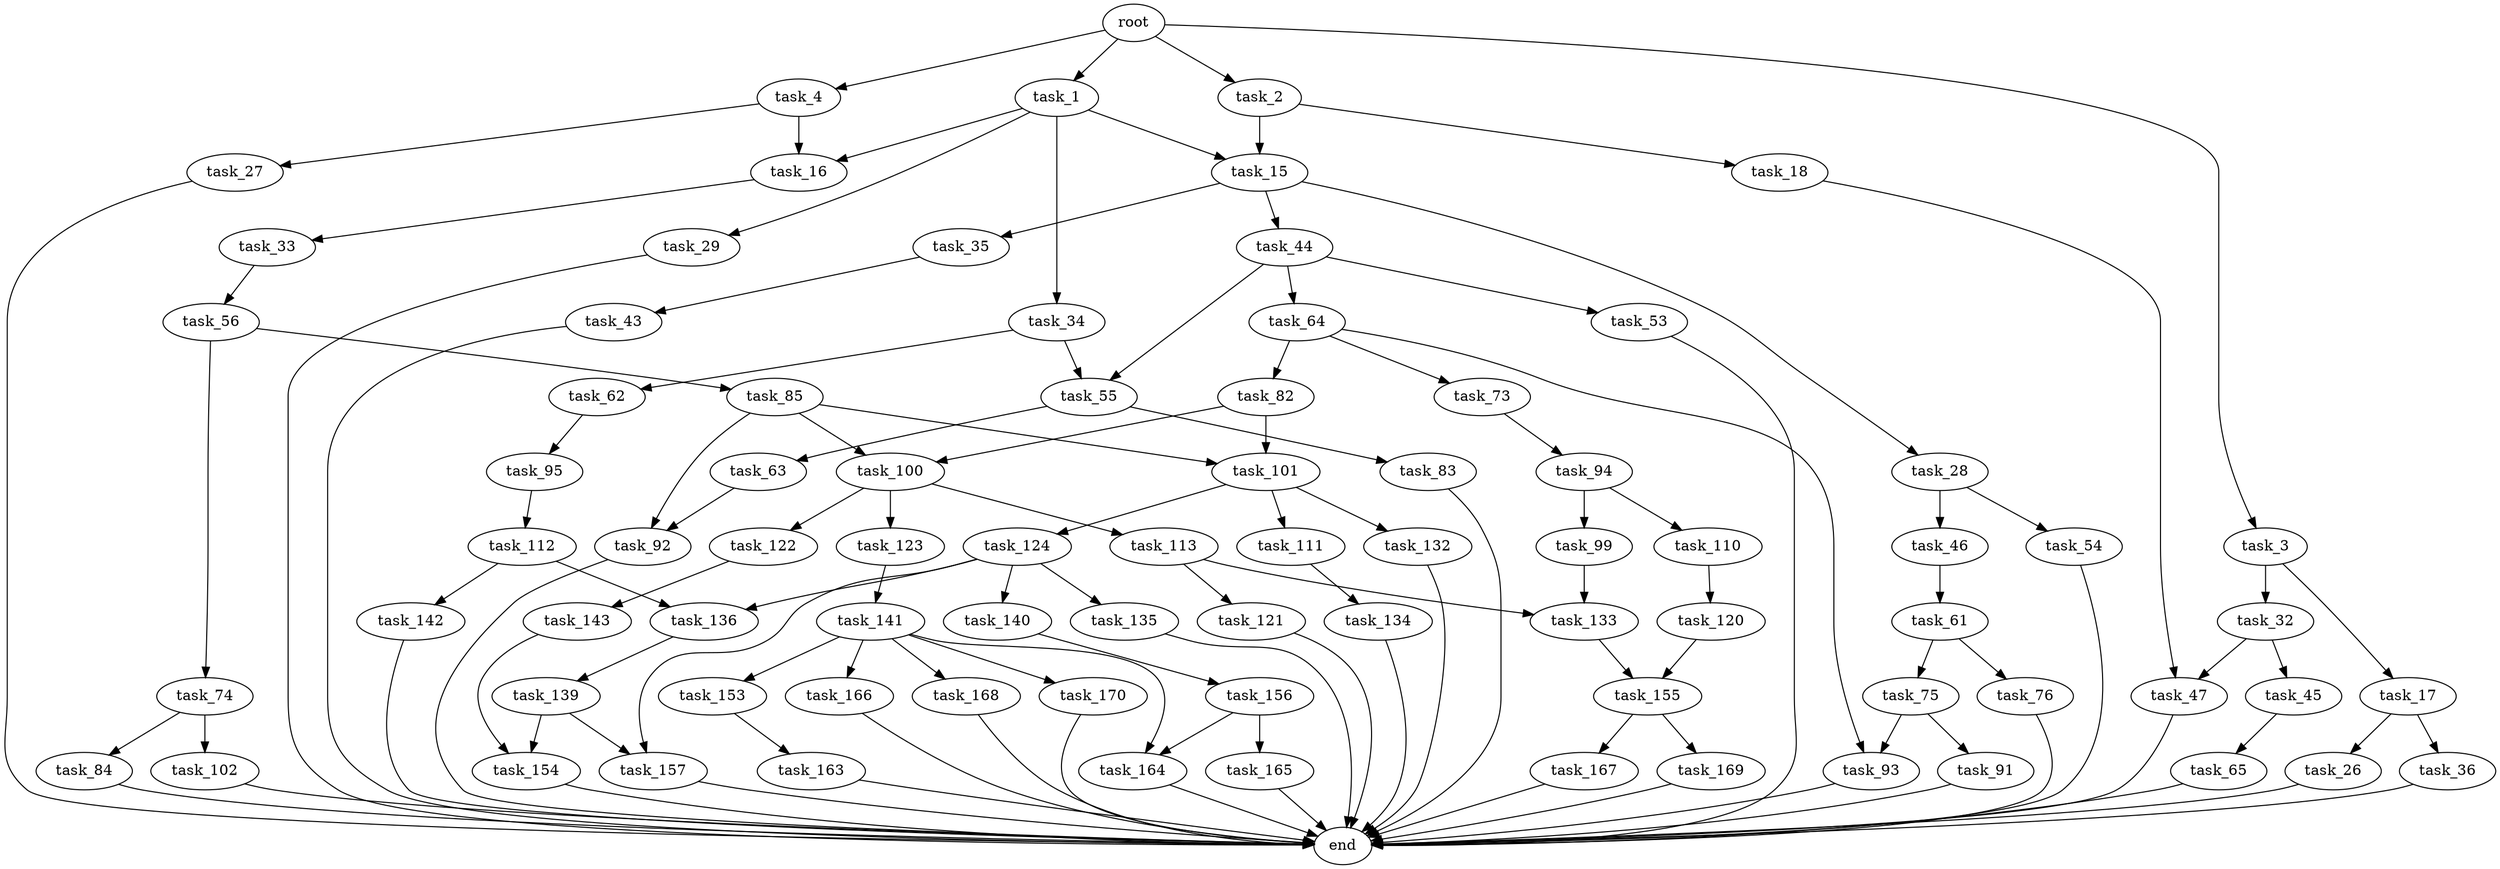 digraph G {
  root [size="0.000000"];
  task_1 [size="23855650346.000000"];
  task_2 [size="1196706957.000000"];
  task_3 [size="1282980792.000000"];
  task_4 [size="28991029248.000000"];
  task_15 [size="579530295448.000000"];
  task_16 [size="1285449305.000000"];
  task_29 [size="2951382633.000000"];
  task_34 [size="132380296755.000000"];
  task_18 [size="17301226803.000000"];
  task_17 [size="70137357291.000000"];
  task_32 [size="134217728000.000000"];
  task_27 [size="655486518412.000000"];
  task_28 [size="8589934592.000000"];
  task_35 [size="134217728000.000000"];
  task_44 [size="68719476736.000000"];
  task_33 [size="1073741824000.000000"];
  task_26 [size="634153326.000000"];
  task_36 [size="80264368491.000000"];
  task_47 [size="231928233984.000000"];
  end [size="0.000000"];
  task_46 [size="7468316787.000000"];
  task_54 [size="328676039384.000000"];
  task_45 [size="272017508668.000000"];
  task_56 [size="2075210102.000000"];
  task_55 [size="388569709995.000000"];
  task_62 [size="68719476736.000000"];
  task_43 [size="34414520855.000000"];
  task_53 [size="3264454292.000000"];
  task_64 [size="16275546105.000000"];
  task_65 [size="782757789696.000000"];
  task_61 [size="186458757199.000000"];
  task_63 [size="782757789696.000000"];
  task_83 [size="34899826450.000000"];
  task_74 [size="782757789696.000000"];
  task_85 [size="91930628538.000000"];
  task_75 [size="231928233984.000000"];
  task_76 [size="193378963980.000000"];
  task_95 [size="326122040700.000000"];
  task_92 [size="432228887092.000000"];
  task_73 [size="68719476736.000000"];
  task_82 [size="231928233984.000000"];
  task_93 [size="231928233984.000000"];
  task_94 [size="1477019834.000000"];
  task_84 [size="3601244613.000000"];
  task_102 [size="769892400766.000000"];
  task_91 [size="8589934592.000000"];
  task_100 [size="594292565402.000000"];
  task_101 [size="17085196790.000000"];
  task_99 [size="7495450460.000000"];
  task_110 [size="134217728000.000000"];
  task_112 [size="549755813888.000000"];
  task_133 [size="963387704953.000000"];
  task_113 [size="12599201394.000000"];
  task_122 [size="487603395109.000000"];
  task_123 [size="1072256758.000000"];
  task_111 [size="5202295372.000000"];
  task_124 [size="368293445632.000000"];
  task_132 [size="865395859758.000000"];
  task_120 [size="734881701112.000000"];
  task_134 [size="445539246037.000000"];
  task_136 [size="134217728000.000000"];
  task_142 [size="624816473.000000"];
  task_121 [size="99923142192.000000"];
  task_155 [size="782757789696.000000"];
  task_143 [size="12454435793.000000"];
  task_141 [size="866292332464.000000"];
  task_135 [size="325020277887.000000"];
  task_140 [size="10210233891.000000"];
  task_157 [size="1073741824000.000000"];
  task_139 [size="8589934592.000000"];
  task_154 [size="782757789696.000000"];
  task_156 [size="250592006845.000000"];
  task_153 [size="368293445632.000000"];
  task_164 [size="17481832008.000000"];
  task_166 [size="231928233984.000000"];
  task_168 [size="38356181353.000000"];
  task_170 [size="68719476736.000000"];
  task_163 [size="354701747312.000000"];
  task_167 [size="2101577495.000000"];
  task_169 [size="21273779937.000000"];
  task_165 [size="1073741824000.000000"];

  root -> task_1 [size="1.000000"];
  root -> task_2 [size="1.000000"];
  root -> task_3 [size="1.000000"];
  root -> task_4 [size="1.000000"];
  task_1 -> task_15 [size="411041792.000000"];
  task_1 -> task_16 [size="411041792.000000"];
  task_1 -> task_29 [size="411041792.000000"];
  task_1 -> task_34 [size="411041792.000000"];
  task_2 -> task_15 [size="33554432.000000"];
  task_2 -> task_18 [size="33554432.000000"];
  task_3 -> task_17 [size="33554432.000000"];
  task_3 -> task_32 [size="33554432.000000"];
  task_4 -> task_16 [size="75497472.000000"];
  task_4 -> task_27 [size="75497472.000000"];
  task_15 -> task_28 [size="536870912.000000"];
  task_15 -> task_35 [size="536870912.000000"];
  task_15 -> task_44 [size="536870912.000000"];
  task_16 -> task_33 [size="33554432.000000"];
  task_29 -> end [size="1.000000"];
  task_34 -> task_55 [size="301989888.000000"];
  task_34 -> task_62 [size="301989888.000000"];
  task_18 -> task_47 [size="838860800.000000"];
  task_17 -> task_26 [size="75497472.000000"];
  task_17 -> task_36 [size="75497472.000000"];
  task_32 -> task_45 [size="209715200.000000"];
  task_32 -> task_47 [size="209715200.000000"];
  task_27 -> end [size="1.000000"];
  task_28 -> task_46 [size="33554432.000000"];
  task_28 -> task_54 [size="33554432.000000"];
  task_35 -> task_43 [size="209715200.000000"];
  task_44 -> task_53 [size="134217728.000000"];
  task_44 -> task_55 [size="134217728.000000"];
  task_44 -> task_64 [size="134217728.000000"];
  task_33 -> task_56 [size="838860800.000000"];
  task_26 -> end [size="1.000000"];
  task_36 -> end [size="1.000000"];
  task_47 -> end [size="1.000000"];
  task_46 -> task_61 [size="301989888.000000"];
  task_54 -> end [size="1.000000"];
  task_45 -> task_65 [size="209715200.000000"];
  task_56 -> task_74 [size="75497472.000000"];
  task_56 -> task_85 [size="75497472.000000"];
  task_55 -> task_63 [size="411041792.000000"];
  task_55 -> task_83 [size="411041792.000000"];
  task_62 -> task_95 [size="134217728.000000"];
  task_43 -> end [size="1.000000"];
  task_53 -> end [size="1.000000"];
  task_64 -> task_73 [size="301989888.000000"];
  task_64 -> task_82 [size="301989888.000000"];
  task_64 -> task_93 [size="301989888.000000"];
  task_65 -> end [size="1.000000"];
  task_61 -> task_75 [size="411041792.000000"];
  task_61 -> task_76 [size="411041792.000000"];
  task_63 -> task_92 [size="679477248.000000"];
  task_83 -> end [size="1.000000"];
  task_74 -> task_84 [size="679477248.000000"];
  task_74 -> task_102 [size="679477248.000000"];
  task_85 -> task_92 [size="209715200.000000"];
  task_85 -> task_100 [size="209715200.000000"];
  task_85 -> task_101 [size="209715200.000000"];
  task_75 -> task_91 [size="301989888.000000"];
  task_75 -> task_93 [size="301989888.000000"];
  task_76 -> end [size="1.000000"];
  task_95 -> task_112 [size="838860800.000000"];
  task_92 -> end [size="1.000000"];
  task_73 -> task_94 [size="134217728.000000"];
  task_82 -> task_100 [size="301989888.000000"];
  task_82 -> task_101 [size="301989888.000000"];
  task_93 -> end [size="1.000000"];
  task_94 -> task_99 [size="33554432.000000"];
  task_94 -> task_110 [size="33554432.000000"];
  task_84 -> end [size="1.000000"];
  task_102 -> end [size="1.000000"];
  task_91 -> end [size="1.000000"];
  task_100 -> task_113 [size="679477248.000000"];
  task_100 -> task_122 [size="679477248.000000"];
  task_100 -> task_123 [size="679477248.000000"];
  task_101 -> task_111 [size="536870912.000000"];
  task_101 -> task_124 [size="536870912.000000"];
  task_101 -> task_132 [size="536870912.000000"];
  task_99 -> task_133 [size="134217728.000000"];
  task_110 -> task_120 [size="209715200.000000"];
  task_112 -> task_136 [size="536870912.000000"];
  task_112 -> task_142 [size="536870912.000000"];
  task_133 -> task_155 [size="679477248.000000"];
  task_113 -> task_121 [size="838860800.000000"];
  task_113 -> task_133 [size="838860800.000000"];
  task_122 -> task_143 [size="838860800.000000"];
  task_123 -> task_141 [size="33554432.000000"];
  task_111 -> task_134 [size="134217728.000000"];
  task_124 -> task_135 [size="411041792.000000"];
  task_124 -> task_136 [size="411041792.000000"];
  task_124 -> task_140 [size="411041792.000000"];
  task_124 -> task_157 [size="411041792.000000"];
  task_132 -> end [size="1.000000"];
  task_120 -> task_155 [size="536870912.000000"];
  task_134 -> end [size="1.000000"];
  task_136 -> task_139 [size="209715200.000000"];
  task_142 -> end [size="1.000000"];
  task_121 -> end [size="1.000000"];
  task_155 -> task_167 [size="679477248.000000"];
  task_155 -> task_169 [size="679477248.000000"];
  task_143 -> task_154 [size="301989888.000000"];
  task_141 -> task_153 [size="536870912.000000"];
  task_141 -> task_164 [size="536870912.000000"];
  task_141 -> task_166 [size="536870912.000000"];
  task_141 -> task_168 [size="536870912.000000"];
  task_141 -> task_170 [size="536870912.000000"];
  task_135 -> end [size="1.000000"];
  task_140 -> task_156 [size="209715200.000000"];
  task_157 -> end [size="1.000000"];
  task_139 -> task_154 [size="33554432.000000"];
  task_139 -> task_157 [size="33554432.000000"];
  task_154 -> end [size="1.000000"];
  task_156 -> task_164 [size="679477248.000000"];
  task_156 -> task_165 [size="679477248.000000"];
  task_153 -> task_163 [size="411041792.000000"];
  task_164 -> end [size="1.000000"];
  task_166 -> end [size="1.000000"];
  task_168 -> end [size="1.000000"];
  task_170 -> end [size="1.000000"];
  task_163 -> end [size="1.000000"];
  task_167 -> end [size="1.000000"];
  task_169 -> end [size="1.000000"];
  task_165 -> end [size="1.000000"];
}
